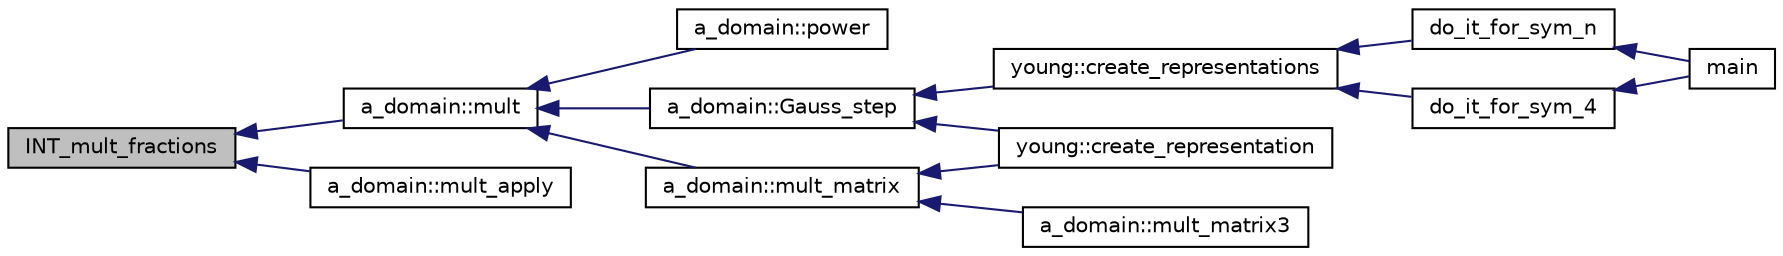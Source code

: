 digraph "INT_mult_fractions"
{
  edge [fontname="Helvetica",fontsize="10",labelfontname="Helvetica",labelfontsize="10"];
  node [fontname="Helvetica",fontsize="10",shape=record];
  rankdir="LR";
  Node1966 [label="INT_mult_fractions",height=0.2,width=0.4,color="black", fillcolor="grey75", style="filled", fontcolor="black"];
  Node1966 -> Node1967 [dir="back",color="midnightblue",fontsize="10",style="solid",fontname="Helvetica"];
  Node1967 [label="a_domain::mult",height=0.2,width=0.4,color="black", fillcolor="white", style="filled",URL="$db/dd1/classa__domain.html#ae587ea71187430b3cfe4868182cd37f5"];
  Node1967 -> Node1968 [dir="back",color="midnightblue",fontsize="10",style="solid",fontname="Helvetica"];
  Node1968 [label="a_domain::power",height=0.2,width=0.4,color="black", fillcolor="white", style="filled",URL="$db/dd1/classa__domain.html#ac4ce9e8dc4ce621fa15ec46c2cc2066d"];
  Node1967 -> Node1969 [dir="back",color="midnightblue",fontsize="10",style="solid",fontname="Helvetica"];
  Node1969 [label="a_domain::Gauss_step",height=0.2,width=0.4,color="black", fillcolor="white", style="filled",URL="$db/dd1/classa__domain.html#af3b9321ab12d926c21a8fc4cb7d7d203"];
  Node1969 -> Node1970 [dir="back",color="midnightblue",fontsize="10",style="solid",fontname="Helvetica"];
  Node1970 [label="young::create_representations",height=0.2,width=0.4,color="black", fillcolor="white", style="filled",URL="$dd/d68/classyoung.html#ac8179e6c679636e61f6effd72e392a15"];
  Node1970 -> Node1971 [dir="back",color="midnightblue",fontsize="10",style="solid",fontname="Helvetica"];
  Node1971 [label="do_it_for_sym_n",height=0.2,width=0.4,color="black", fillcolor="white", style="filled",URL="$d0/d87/group__ring_8_c.html#a7da1c84aee65e2c8fd4b83f0809835ad"];
  Node1971 -> Node1972 [dir="back",color="midnightblue",fontsize="10",style="solid",fontname="Helvetica"];
  Node1972 [label="main",height=0.2,width=0.4,color="black", fillcolor="white", style="filled",URL="$d0/d87/group__ring_8_c.html#a3c04138a5bfe5d72780bb7e82a18e627"];
  Node1970 -> Node1973 [dir="back",color="midnightblue",fontsize="10",style="solid",fontname="Helvetica"];
  Node1973 [label="do_it_for_sym_4",height=0.2,width=0.4,color="black", fillcolor="white", style="filled",URL="$d0/d87/group__ring_8_c.html#aed9b25712c762c878090038e97568d07"];
  Node1973 -> Node1972 [dir="back",color="midnightblue",fontsize="10",style="solid",fontname="Helvetica"];
  Node1969 -> Node1974 [dir="back",color="midnightblue",fontsize="10",style="solid",fontname="Helvetica"];
  Node1974 [label="young::create_representation",height=0.2,width=0.4,color="black", fillcolor="white", style="filled",URL="$dd/d68/classyoung.html#ad6c7168dc7b9afc75701b9563b24a0a5"];
  Node1967 -> Node1975 [dir="back",color="midnightblue",fontsize="10",style="solid",fontname="Helvetica"];
  Node1975 [label="a_domain::mult_matrix",height=0.2,width=0.4,color="black", fillcolor="white", style="filled",URL="$db/dd1/classa__domain.html#ab04b3597b7c8f411ea790f431dfe9a85"];
  Node1975 -> Node1976 [dir="back",color="midnightblue",fontsize="10",style="solid",fontname="Helvetica"];
  Node1976 [label="a_domain::mult_matrix3",height=0.2,width=0.4,color="black", fillcolor="white", style="filled",URL="$db/dd1/classa__domain.html#a80da652b55ad7d4a7897d412f3720016"];
  Node1975 -> Node1974 [dir="back",color="midnightblue",fontsize="10",style="solid",fontname="Helvetica"];
  Node1966 -> Node1977 [dir="back",color="midnightblue",fontsize="10",style="solid",fontname="Helvetica"];
  Node1977 [label="a_domain::mult_apply",height=0.2,width=0.4,color="black", fillcolor="white", style="filled",URL="$db/dd1/classa__domain.html#a1ae0cdebcf70b7fa1e385f54c4a1164a"];
}
